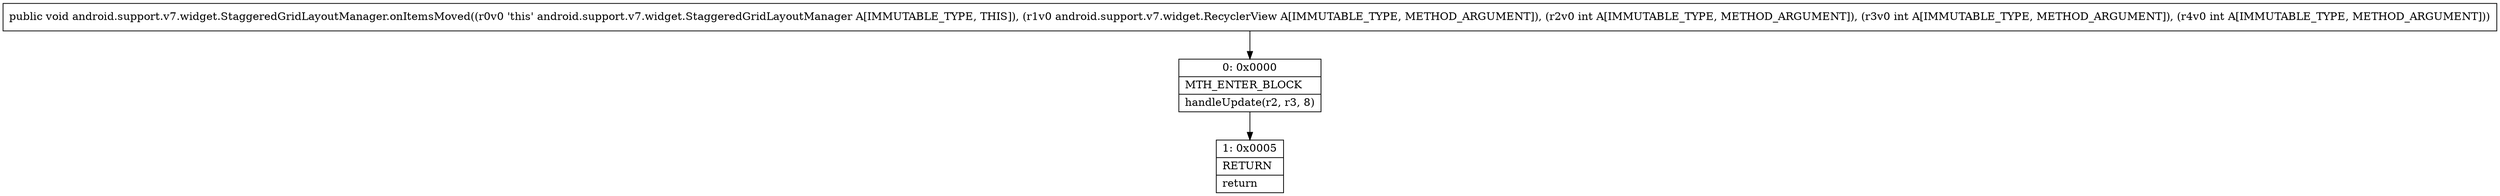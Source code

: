 digraph "CFG forandroid.support.v7.widget.StaggeredGridLayoutManager.onItemsMoved(Landroid\/support\/v7\/widget\/RecyclerView;III)V" {
Node_0 [shape=record,label="{0\:\ 0x0000|MTH_ENTER_BLOCK\l|handleUpdate(r2, r3, 8)\l}"];
Node_1 [shape=record,label="{1\:\ 0x0005|RETURN\l|return\l}"];
MethodNode[shape=record,label="{public void android.support.v7.widget.StaggeredGridLayoutManager.onItemsMoved((r0v0 'this' android.support.v7.widget.StaggeredGridLayoutManager A[IMMUTABLE_TYPE, THIS]), (r1v0 android.support.v7.widget.RecyclerView A[IMMUTABLE_TYPE, METHOD_ARGUMENT]), (r2v0 int A[IMMUTABLE_TYPE, METHOD_ARGUMENT]), (r3v0 int A[IMMUTABLE_TYPE, METHOD_ARGUMENT]), (r4v0 int A[IMMUTABLE_TYPE, METHOD_ARGUMENT])) }"];
MethodNode -> Node_0;
Node_0 -> Node_1;
}

